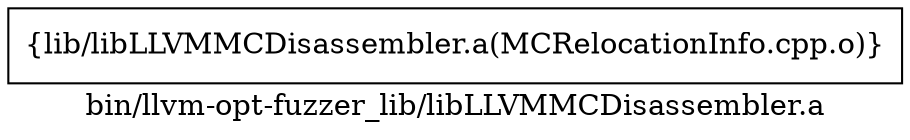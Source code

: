digraph "bin/llvm-opt-fuzzer_lib/libLLVMMCDisassembler.a" {
	label="bin/llvm-opt-fuzzer_lib/libLLVMMCDisassembler.a";
	rankdir=LR;

	Node0x561a15098d28 [shape=record,shape=box,group=0,label="{lib/libLLVMMCDisassembler.a(MCRelocationInfo.cpp.o)}"];
}
